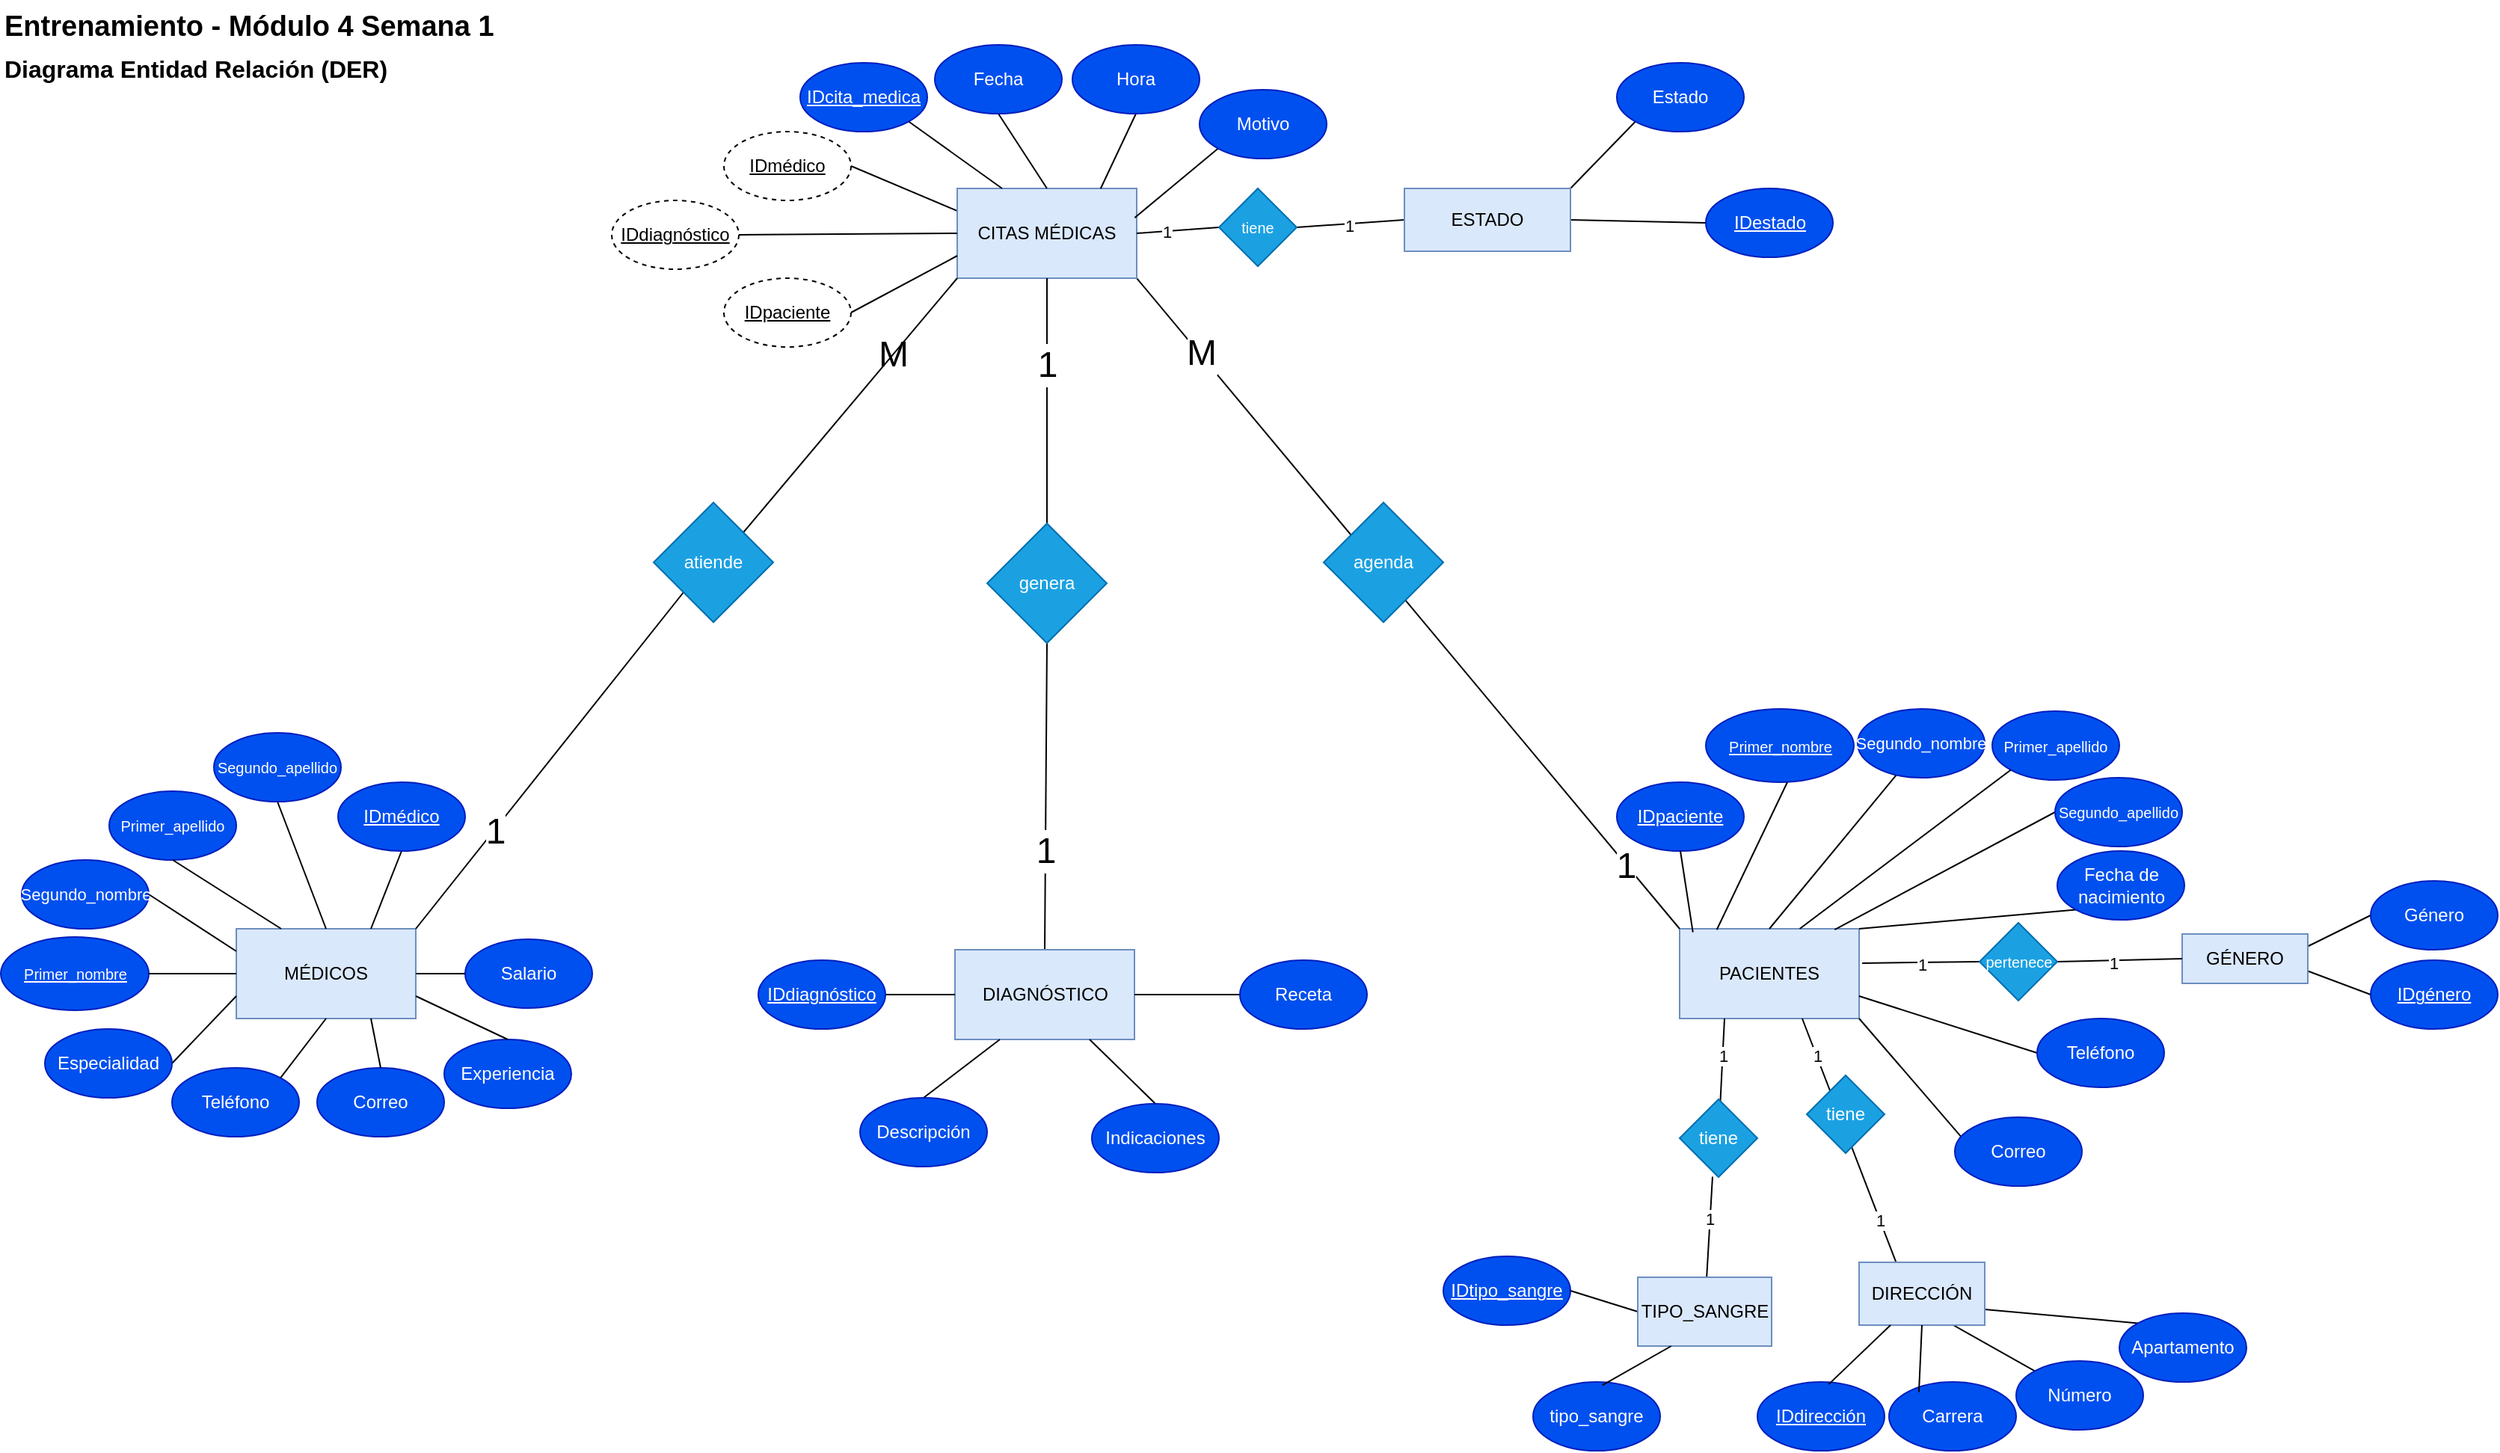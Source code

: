 <mxfile version="28.0.7">
  <diagram name="Página-1" id="kdv3ThLhUvtPIJ7Yj_Aw">
    <mxGraphModel dx="3112" dy="1141" grid="1" gridSize="14" guides="1" tooltips="1" connect="1" arrows="1" fold="1" page="1" pageScale="1" pageWidth="1169" pageHeight="827" math="0" shadow="0">
      <root>
        <mxCell id="0" />
        <mxCell id="1" parent="0" />
        <mxCell id="LOrcXRaO4H3_0K9beiVG-1" value="Entrenamiento - Módulo 4 Semana 1" style="text;whiteSpace=wrap;fontStyle=1;fontSize=19;" parent="1" vertex="1">
          <mxGeometry x="-114.5" y="14" width="340" height="30" as="geometry" />
        </mxCell>
        <mxCell id="LOrcXRaO4H3_0K9beiVG-2" value="Diagrama Entidad Relación (DER)" style="text;whiteSpace=wrap;fontStyle=1;fontSize=16;" parent="1" vertex="1">
          <mxGeometry x="-114.5" y="44" width="340" height="30" as="geometry" />
        </mxCell>
        <mxCell id="w1VBpoPtZzQ10RGeCeUt-44" style="rounded=0;orthogonalLoop=1;jettySize=auto;html=1;exitX=0.423;exitY=0.995;exitDx=0;exitDy=0;endArrow=none;endFill=0;exitPerimeter=0;" edge="1" parent="1" source="w1VBpoPtZzQ10RGeCeUt-48" target="w1VBpoPtZzQ10RGeCeUt-43">
          <mxGeometry relative="1" as="geometry" />
        </mxCell>
        <mxCell id="w1VBpoPtZzQ10RGeCeUt-51" value="1" style="edgeLabel;html=1;align=center;verticalAlign=middle;resizable=0;points=[];" vertex="1" connectable="0" parent="w1VBpoPtZzQ10RGeCeUt-44">
          <mxGeometry x="-0.162" y="-1" relative="1" as="geometry">
            <mxPoint as="offset" />
          </mxGeometry>
        </mxCell>
        <mxCell id="LOrcXRaO4H3_0K9beiVG-3" value="PACIENTES" style="rounded=0;whiteSpace=wrap;html=1;fillColor=#dae8fc;strokeColor=#6c8ebf;" parent="1" vertex="1">
          <mxGeometry x="1008" y="635" width="120" height="60" as="geometry" />
        </mxCell>
        <mxCell id="LOrcXRaO4H3_0K9beiVG-4" value="MÉDICOS" style="rounded=0;whiteSpace=wrap;html=1;fillColor=#dae8fc;strokeColor=#6c8ebf;" parent="1" vertex="1">
          <mxGeometry x="43" y="635" width="120" height="60" as="geometry" />
        </mxCell>
        <mxCell id="w1VBpoPtZzQ10RGeCeUt-15" style="rounded=0;orthogonalLoop=1;jettySize=auto;html=1;exitX=0;exitY=1;exitDx=0;exitDy=0;entryX=1;entryY=0;entryDx=0;entryDy=0;endArrow=none;endFill=0;" edge="1" parent="1" source="w1VBpoPtZzQ10RGeCeUt-13" target="LOrcXRaO4H3_0K9beiVG-4">
          <mxGeometry relative="1" as="geometry" />
        </mxCell>
        <mxCell id="w1VBpoPtZzQ10RGeCeUt-25" value="1" style="edgeLabel;html=1;align=center;verticalAlign=middle;resizable=0;points=[];fontSize=24;" vertex="1" connectable="0" parent="w1VBpoPtZzQ10RGeCeUt-15">
          <mxGeometry x="0.415" relative="1" as="geometry">
            <mxPoint as="offset" />
          </mxGeometry>
        </mxCell>
        <mxCell id="w1VBpoPtZzQ10RGeCeUt-18" style="rounded=0;orthogonalLoop=1;jettySize=auto;html=1;exitX=0.5;exitY=1;exitDx=0;exitDy=0;endArrow=none;endFill=0;entryX=0.5;entryY=0;entryDx=0;entryDy=0;" edge="1" parent="1" source="w1VBpoPtZzQ10RGeCeUt-17" target="LOrcXRaO4H3_0K9beiVG-6">
          <mxGeometry relative="1" as="geometry">
            <mxPoint x="588" y="630" as="targetPoint" />
          </mxGeometry>
        </mxCell>
        <mxCell id="w1VBpoPtZzQ10RGeCeUt-38" value="1" style="edgeLabel;html=1;align=center;verticalAlign=middle;resizable=0;points=[];fontSize=24;" vertex="1" connectable="0" parent="w1VBpoPtZzQ10RGeCeUt-18">
          <mxGeometry x="0.35" y="2" relative="1" as="geometry">
            <mxPoint x="-2" as="offset" />
          </mxGeometry>
        </mxCell>
        <mxCell id="w1VBpoPtZzQ10RGeCeUt-21" style="rounded=0;orthogonalLoop=1;jettySize=auto;html=1;exitX=1;exitY=1;exitDx=0;exitDy=0;entryX=0;entryY=0;entryDx=0;entryDy=0;endArrow=none;endFill=0;" edge="1" parent="1" source="LOrcXRaO4H3_0K9beiVG-5" target="LOrcXRaO4H3_0K9beiVG-3">
          <mxGeometry relative="1" as="geometry" />
        </mxCell>
        <mxCell id="w1VBpoPtZzQ10RGeCeUt-23" value="1" style="edgeLabel;html=1;align=center;verticalAlign=middle;resizable=0;points=[];fontSize=24;" vertex="1" connectable="0" parent="w1VBpoPtZzQ10RGeCeUt-21">
          <mxGeometry x="0.805" y="-1" relative="1" as="geometry">
            <mxPoint y="-1" as="offset" />
          </mxGeometry>
        </mxCell>
        <mxCell id="w1VBpoPtZzQ10RGeCeUt-35" value="M" style="edgeLabel;html=1;align=center;verticalAlign=middle;resizable=0;points=[];fontSize=24;" vertex="1" connectable="0" parent="w1VBpoPtZzQ10RGeCeUt-21">
          <mxGeometry x="-0.77" y="1" relative="1" as="geometry">
            <mxPoint as="offset" />
          </mxGeometry>
        </mxCell>
        <mxCell id="w1VBpoPtZzQ10RGeCeUt-104" style="rounded=0;orthogonalLoop=1;jettySize=auto;html=1;exitX=1;exitY=0.5;exitDx=0;exitDy=0;entryX=0;entryY=0.5;entryDx=0;entryDy=0;endArrow=none;endFill=0;" edge="1" parent="1" source="w1VBpoPtZzQ10RGeCeUt-107" target="w1VBpoPtZzQ10RGeCeUt-101">
          <mxGeometry relative="1" as="geometry" />
        </mxCell>
        <mxCell id="w1VBpoPtZzQ10RGeCeUt-109" value="1" style="edgeLabel;html=1;align=center;verticalAlign=middle;resizable=0;points=[];" vertex="1" connectable="0" parent="w1VBpoPtZzQ10RGeCeUt-104">
          <mxGeometry x="-0.026" y="-1" relative="1" as="geometry">
            <mxPoint as="offset" />
          </mxGeometry>
        </mxCell>
        <mxCell id="w1VBpoPtZzQ10RGeCeUt-129" style="rounded=0;orthogonalLoop=1;jettySize=auto;html=1;exitX=0;exitY=0.25;exitDx=0;exitDy=0;entryX=1;entryY=0.5;entryDx=0;entryDy=0;endArrow=none;endFill=0;" edge="1" parent="1" source="LOrcXRaO4H3_0K9beiVG-5" target="w1VBpoPtZzQ10RGeCeUt-128">
          <mxGeometry relative="1" as="geometry" />
        </mxCell>
        <mxCell id="LOrcXRaO4H3_0K9beiVG-5" value="CITAS MÉDICAS" style="rounded=0;whiteSpace=wrap;html=1;fillColor=#dae8fc;strokeColor=#6c8ebf;" parent="1" vertex="1">
          <mxGeometry x="525" y="140" width="120" height="60" as="geometry" />
        </mxCell>
        <mxCell id="LOrcXRaO4H3_0K9beiVG-6" value="DIAGNÓSTICO" style="rounded=0;whiteSpace=wrap;html=1;fillColor=#dae8fc;strokeColor=#6c8ebf;" parent="1" vertex="1">
          <mxGeometry x="523.5" y="649" width="120" height="60" as="geometry" />
        </mxCell>
        <mxCell id="LOrcXRaO4H3_0K9beiVG-16" style="rounded=0;orthogonalLoop=1;jettySize=auto;html=1;exitX=0.5;exitY=1;exitDx=0;exitDy=0;entryX=0.75;entryY=0;entryDx=0;entryDy=0;endArrow=none;endFill=0;" parent="1" source="LOrcXRaO4H3_0K9beiVG-7" target="LOrcXRaO4H3_0K9beiVG-4" edge="1">
          <mxGeometry relative="1" as="geometry" />
        </mxCell>
        <mxCell id="LOrcXRaO4H3_0K9beiVG-7" value="&lt;u&gt;IDmédico&lt;/u&gt;" style="ellipse;whiteSpace=wrap;html=1;fillColor=#0050ef;fontColor=#ffffff;strokeColor=#001DBC;" parent="1" vertex="1">
          <mxGeometry x="111" y="537" width="85" height="46" as="geometry" />
        </mxCell>
        <mxCell id="LOrcXRaO4H3_0K9beiVG-18" style="rounded=0;orthogonalLoop=1;jettySize=auto;html=1;exitX=1;exitY=0.5;exitDx=0;exitDy=0;endArrow=none;endFill=0;entryX=0;entryY=0.75;entryDx=0;entryDy=0;" parent="1" source="LOrcXRaO4H3_0K9beiVG-9" edge="1" target="LOrcXRaO4H3_0K9beiVG-4">
          <mxGeometry relative="1" as="geometry">
            <mxPoint x="42" y="649" as="targetPoint" />
          </mxGeometry>
        </mxCell>
        <mxCell id="LOrcXRaO4H3_0K9beiVG-9" value="Especialidad" style="ellipse;whiteSpace=wrap;html=1;fillColor=#0050ef;fontColor=#ffffff;strokeColor=#001DBC;" parent="1" vertex="1">
          <mxGeometry x="-85" y="702" width="85" height="46" as="geometry" />
        </mxCell>
        <mxCell id="LOrcXRaO4H3_0K9beiVG-10" value="Teléfono" style="ellipse;whiteSpace=wrap;html=1;fillColor=#0050ef;fontColor=#ffffff;strokeColor=#001DBC;" parent="1" vertex="1">
          <mxGeometry y="728" width="85" height="46" as="geometry" />
        </mxCell>
        <mxCell id="LOrcXRaO4H3_0K9beiVG-11" value="Correo" style="ellipse;whiteSpace=wrap;html=1;fillColor=#0050ef;fontColor=#ffffff;strokeColor=#001DBC;" parent="1" vertex="1">
          <mxGeometry x="97" y="728" width="85" height="46" as="geometry" />
        </mxCell>
        <mxCell id="LOrcXRaO4H3_0K9beiVG-12" value="Experiencia" style="ellipse;whiteSpace=wrap;html=1;fillColor=#0050ef;fontColor=#ffffff;strokeColor=#001DBC;" parent="1" vertex="1">
          <mxGeometry x="182" y="709" width="85" height="46" as="geometry" />
        </mxCell>
        <mxCell id="LOrcXRaO4H3_0K9beiVG-14" value="Salario" style="ellipse;whiteSpace=wrap;html=1;fillColor=#0050ef;fontColor=#ffffff;strokeColor=#001DBC;" parent="1" vertex="1">
          <mxGeometry x="196" y="642" width="85" height="46" as="geometry" />
        </mxCell>
        <mxCell id="LOrcXRaO4H3_0K9beiVG-19" style="rounded=0;orthogonalLoop=1;jettySize=auto;html=1;exitX=1;exitY=0;exitDx=0;exitDy=0;entryX=0.5;entryY=1;entryDx=0;entryDy=0;endArrow=none;endFill=0;" parent="1" source="LOrcXRaO4H3_0K9beiVG-10" target="LOrcXRaO4H3_0K9beiVG-4" edge="1">
          <mxGeometry relative="1" as="geometry" />
        </mxCell>
        <mxCell id="LOrcXRaO4H3_0K9beiVG-20" style="rounded=0;orthogonalLoop=1;jettySize=auto;html=1;exitX=0.5;exitY=0;exitDx=0;exitDy=0;endArrow=none;endFill=0;entryX=0.75;entryY=1;entryDx=0;entryDy=0;" parent="1" source="LOrcXRaO4H3_0K9beiVG-11" target="LOrcXRaO4H3_0K9beiVG-4" edge="1">
          <mxGeometry relative="1" as="geometry">
            <mxPoint x="56" y="695" as="targetPoint" />
          </mxGeometry>
        </mxCell>
        <mxCell id="LOrcXRaO4H3_0K9beiVG-21" style="rounded=0;orthogonalLoop=1;jettySize=auto;html=1;exitX=0.5;exitY=0;exitDx=0;exitDy=0;entryX=1;entryY=0.75;entryDx=0;entryDy=0;endArrow=none;endFill=0;" parent="1" source="LOrcXRaO4H3_0K9beiVG-12" target="LOrcXRaO4H3_0K9beiVG-4" edge="1">
          <mxGeometry relative="1" as="geometry" />
        </mxCell>
        <mxCell id="LOrcXRaO4H3_0K9beiVG-22" style="rounded=0;orthogonalLoop=1;jettySize=auto;html=1;exitX=0;exitY=0.5;exitDx=0;exitDy=0;entryX=1;entryY=0.5;entryDx=0;entryDy=0;endArrow=none;endFill=0;" parent="1" source="LOrcXRaO4H3_0K9beiVG-14" target="LOrcXRaO4H3_0K9beiVG-4" edge="1">
          <mxGeometry relative="1" as="geometry" />
        </mxCell>
        <mxCell id="LOrcXRaO4H3_0K9beiVG-28" style="rounded=0;orthogonalLoop=1;jettySize=auto;html=1;exitX=1;exitY=0.5;exitDx=0;exitDy=0;entryX=0;entryY=0.5;entryDx=0;entryDy=0;endArrow=none;endFill=0;" parent="1" source="LOrcXRaO4H3_0K9beiVG-24" target="LOrcXRaO4H3_0K9beiVG-6" edge="1">
          <mxGeometry relative="1" as="geometry" />
        </mxCell>
        <mxCell id="LOrcXRaO4H3_0K9beiVG-24" value="&lt;u&gt;IDdiagnóstico&lt;/u&gt;" style="ellipse;whiteSpace=wrap;html=1;fillColor=#0050ef;fontColor=#ffffff;strokeColor=#001DBC;" parent="1" vertex="1">
          <mxGeometry x="392" y="656" width="85" height="46" as="geometry" />
        </mxCell>
        <mxCell id="LOrcXRaO4H3_0K9beiVG-29" style="rounded=0;orthogonalLoop=1;jettySize=auto;html=1;exitX=0.5;exitY=0;exitDx=0;exitDy=0;entryX=0.25;entryY=1;entryDx=0;entryDy=0;endArrow=none;endFill=0;" parent="1" source="LOrcXRaO4H3_0K9beiVG-25" target="LOrcXRaO4H3_0K9beiVG-6" edge="1">
          <mxGeometry relative="1" as="geometry" />
        </mxCell>
        <mxCell id="LOrcXRaO4H3_0K9beiVG-25" value="&lt;span&gt;Descripción&lt;/span&gt;" style="ellipse;whiteSpace=wrap;html=1;fontStyle=0;fillColor=#0050ef;fontColor=#ffffff;strokeColor=#001DBC;" parent="1" vertex="1">
          <mxGeometry x="460" y="748" width="85" height="46" as="geometry" />
        </mxCell>
        <mxCell id="LOrcXRaO4H3_0K9beiVG-30" style="rounded=0;orthogonalLoop=1;jettySize=auto;html=1;exitX=0.5;exitY=0;exitDx=0;exitDy=0;entryX=0.75;entryY=1;entryDx=0;entryDy=0;endArrow=none;endFill=0;" parent="1" source="LOrcXRaO4H3_0K9beiVG-26" target="LOrcXRaO4H3_0K9beiVG-6" edge="1">
          <mxGeometry relative="1" as="geometry" />
        </mxCell>
        <mxCell id="LOrcXRaO4H3_0K9beiVG-26" value="&lt;span&gt;Indicaciones&lt;/span&gt;" style="ellipse;whiteSpace=wrap;html=1;fontStyle=0;fillColor=#0050ef;fontColor=#ffffff;strokeColor=#001DBC;" parent="1" vertex="1">
          <mxGeometry x="615" y="752" width="85" height="46" as="geometry" />
        </mxCell>
        <mxCell id="LOrcXRaO4H3_0K9beiVG-31" style="rounded=0;orthogonalLoop=1;jettySize=auto;html=1;exitX=0;exitY=0.5;exitDx=0;exitDy=0;entryX=1;entryY=0.5;entryDx=0;entryDy=0;endArrow=none;endFill=0;" parent="1" source="LOrcXRaO4H3_0K9beiVG-27" target="LOrcXRaO4H3_0K9beiVG-6" edge="1">
          <mxGeometry relative="1" as="geometry" />
        </mxCell>
        <mxCell id="LOrcXRaO4H3_0K9beiVG-27" value="&lt;span&gt;Receta&lt;/span&gt;" style="ellipse;whiteSpace=wrap;html=1;fontStyle=0;fillColor=#0050ef;fontColor=#ffffff;strokeColor=#001DBC;" parent="1" vertex="1">
          <mxGeometry x="714" y="656" width="85" height="46" as="geometry" />
        </mxCell>
        <mxCell id="LOrcXRaO4H3_0K9beiVG-32" value="&lt;u&gt;IDpaciente&lt;/u&gt;" style="ellipse;whiteSpace=wrap;html=1;fillColor=#0050ef;fontColor=#ffffff;strokeColor=#001DBC;" parent="1" vertex="1">
          <mxGeometry x="966" y="537" width="85" height="46" as="geometry" />
        </mxCell>
        <mxCell id="LOrcXRaO4H3_0K9beiVG-42" style="rounded=0;orthogonalLoop=1;jettySize=auto;html=1;exitX=0;exitY=1;exitDx=0;exitDy=0;entryX=1;entryY=0;entryDx=0;entryDy=0;endArrow=none;endFill=0;" parent="1" source="LOrcXRaO4H3_0K9beiVG-34" target="LOrcXRaO4H3_0K9beiVG-3" edge="1">
          <mxGeometry relative="1" as="geometry" />
        </mxCell>
        <mxCell id="LOrcXRaO4H3_0K9beiVG-34" value="&lt;span&gt;Fecha de nacimiento&lt;/span&gt;" style="ellipse;whiteSpace=wrap;html=1;fontStyle=0;fillColor=#0050ef;fontColor=#ffffff;strokeColor=#001DBC;" parent="1" vertex="1">
          <mxGeometry x="1260.5" y="583" width="85" height="46" as="geometry" />
        </mxCell>
        <mxCell id="LOrcXRaO4H3_0K9beiVG-44" style="rounded=0;orthogonalLoop=1;jettySize=auto;html=1;exitX=0;exitY=0.5;exitDx=0;exitDy=0;entryX=1;entryY=0.75;entryDx=0;entryDy=0;endArrow=none;endFill=0;" parent="1" source="LOrcXRaO4H3_0K9beiVG-36" target="LOrcXRaO4H3_0K9beiVG-3" edge="1">
          <mxGeometry relative="1" as="geometry" />
        </mxCell>
        <mxCell id="LOrcXRaO4H3_0K9beiVG-36" value="&lt;span&gt;Teléfono&lt;/span&gt;" style="ellipse;whiteSpace=wrap;html=1;fontStyle=0;fillColor=#0050ef;fontColor=#ffffff;strokeColor=#001DBC;" parent="1" vertex="1">
          <mxGeometry x="1247" y="695" width="85" height="46" as="geometry" />
        </mxCell>
        <mxCell id="LOrcXRaO4H3_0K9beiVG-45" style="rounded=0;orthogonalLoop=1;jettySize=auto;html=1;exitX=0.052;exitY=0.289;exitDx=0;exitDy=0;entryX=1;entryY=1;entryDx=0;entryDy=0;endArrow=none;endFill=0;exitPerimeter=0;" parent="1" source="LOrcXRaO4H3_0K9beiVG-37" target="LOrcXRaO4H3_0K9beiVG-3" edge="1">
          <mxGeometry relative="1" as="geometry" />
        </mxCell>
        <mxCell id="LOrcXRaO4H3_0K9beiVG-37" value="&lt;span&gt;Correo&lt;/span&gt;" style="ellipse;whiteSpace=wrap;html=1;fontStyle=0;fillColor=#0050ef;fontColor=#ffffff;strokeColor=#001DBC;" parent="1" vertex="1">
          <mxGeometry x="1192" y="761" width="85" height="46" as="geometry" />
        </mxCell>
        <mxCell id="LOrcXRaO4H3_0K9beiVG-39" value="&lt;span&gt;&lt;u&gt;IDtipo_sangre&lt;/u&gt;&lt;/span&gt;" style="ellipse;whiteSpace=wrap;html=1;fontStyle=0;fillColor=#0050ef;fontColor=#ffffff;strokeColor=#001DBC;" parent="1" vertex="1">
          <mxGeometry x="850" y="854" width="85" height="46" as="geometry" />
        </mxCell>
        <mxCell id="LOrcXRaO4H3_0K9beiVG-40" style="rounded=0;orthogonalLoop=1;jettySize=auto;html=1;exitX=0.5;exitY=1;exitDx=0;exitDy=0;entryX=0.074;entryY=0.038;entryDx=0;entryDy=0;entryPerimeter=0;endArrow=none;endFill=0;" parent="1" source="LOrcXRaO4H3_0K9beiVG-32" target="LOrcXRaO4H3_0K9beiVG-3" edge="1">
          <mxGeometry relative="1" as="geometry" />
        </mxCell>
        <mxCell id="LOrcXRaO4H3_0K9beiVG-43" style="rounded=0;orthogonalLoop=1;jettySize=auto;html=1;exitX=0;exitY=0.5;exitDx=0;exitDy=0;entryX=1.017;entryY=0.383;entryDx=0;entryDy=0;entryPerimeter=0;endArrow=none;endFill=0;" parent="1" source="w1VBpoPtZzQ10RGeCeUt-65" target="LOrcXRaO4H3_0K9beiVG-3" edge="1">
          <mxGeometry relative="1" as="geometry">
            <mxPoint x="1247.0" y="644" as="sourcePoint" />
          </mxGeometry>
        </mxCell>
        <mxCell id="w1VBpoPtZzQ10RGeCeUt-73" value="1" style="edgeLabel;html=1;align=center;verticalAlign=middle;resizable=0;points=[];" vertex="1" connectable="0" parent="LOrcXRaO4H3_0K9beiVG-43">
          <mxGeometry x="-0.004" y="1" relative="1" as="geometry">
            <mxPoint as="offset" />
          </mxGeometry>
        </mxCell>
        <mxCell id="LOrcXRaO4H3_0K9beiVG-46" style="rounded=0;orthogonalLoop=1;jettySize=auto;html=1;exitX=0.298;exitY=0.02;exitDx=0;exitDy=0;entryX=0.683;entryY=1;entryDx=0;entryDy=0;entryPerimeter=0;endArrow=none;endFill=0;exitPerimeter=0;" parent="1" source="w1VBpoPtZzQ10RGeCeUt-52" target="LOrcXRaO4H3_0K9beiVG-3" edge="1">
          <mxGeometry relative="1" as="geometry">
            <mxPoint x="1119.43" y="767.746" as="sourcePoint" />
          </mxGeometry>
        </mxCell>
        <mxCell id="w1VBpoPtZzQ10RGeCeUt-54" value="1" style="edgeLabel;html=1;align=center;verticalAlign=middle;resizable=0;points=[];" vertex="1" connectable="0" parent="LOrcXRaO4H3_0K9beiVG-46">
          <mxGeometry x="0.697" relative="1" as="geometry">
            <mxPoint as="offset" />
          </mxGeometry>
        </mxCell>
        <mxCell id="w1VBpoPtZzQ10RGeCeUt-55" value="1" style="edgeLabel;html=1;align=center;verticalAlign=middle;resizable=0;points=[];" vertex="1" connectable="0" parent="LOrcXRaO4H3_0K9beiVG-46">
          <mxGeometry x="-0.64" relative="1" as="geometry">
            <mxPoint as="offset" />
          </mxGeometry>
        </mxCell>
        <mxCell id="w1VBpoPtZzQ10RGeCeUt-6" style="rounded=0;orthogonalLoop=1;jettySize=auto;html=1;exitX=1;exitY=1;exitDx=0;exitDy=0;entryX=0.25;entryY=0;entryDx=0;entryDy=0;endArrow=none;endFill=0;" edge="1" parent="1" source="w1VBpoPtZzQ10RGeCeUt-1" target="LOrcXRaO4H3_0K9beiVG-5">
          <mxGeometry relative="1" as="geometry" />
        </mxCell>
        <mxCell id="w1VBpoPtZzQ10RGeCeUt-1" value="&lt;u&gt;IDcita_medica&lt;/u&gt;" style="ellipse;whiteSpace=wrap;html=1;fillColor=#0050ef;fontColor=#ffffff;strokeColor=#001DBC;" vertex="1" parent="1">
          <mxGeometry x="420" y="56" width="85" height="46" as="geometry" />
        </mxCell>
        <mxCell id="w1VBpoPtZzQ10RGeCeUt-7" style="rounded=0;orthogonalLoop=1;jettySize=auto;html=1;exitX=0.5;exitY=1;exitDx=0;exitDy=0;entryX=0.5;entryY=0;entryDx=0;entryDy=0;endArrow=none;endFill=0;" edge="1" parent="1" source="w1VBpoPtZzQ10RGeCeUt-2" target="LOrcXRaO4H3_0K9beiVG-5">
          <mxGeometry relative="1" as="geometry" />
        </mxCell>
        <mxCell id="w1VBpoPtZzQ10RGeCeUt-2" value="Fecha" style="ellipse;whiteSpace=wrap;html=1;fillColor=#0050ef;fontColor=#ffffff;strokeColor=#001DBC;" vertex="1" parent="1">
          <mxGeometry x="510" y="44" width="85" height="46" as="geometry" />
        </mxCell>
        <mxCell id="w1VBpoPtZzQ10RGeCeUt-8" style="rounded=0;orthogonalLoop=1;jettySize=auto;html=1;exitX=0.5;exitY=1;exitDx=0;exitDy=0;entryX=0.799;entryY=0.002;entryDx=0;entryDy=0;endArrow=none;endFill=0;entryPerimeter=0;" edge="1" parent="1" source="w1VBpoPtZzQ10RGeCeUt-3" target="LOrcXRaO4H3_0K9beiVG-5">
          <mxGeometry relative="1" as="geometry" />
        </mxCell>
        <mxCell id="w1VBpoPtZzQ10RGeCeUt-3" value="Hora&lt;span style=&quot;color: rgba(0, 0, 0, 0); font-family: monospace; font-size: 0px; text-align: start; text-wrap-mode: nowrap;&quot;&gt;%3CmxGraphModel%3E%3Croot%3E%3CmxCell%20id%3D%220%22%2F%3E%3CmxCell%20id%3D%221%22%20parent%3D%220%22%2F%3E%3CmxCell%20id%3D%222%22%20value%3D%22Fecha%22%20style%3D%22ellipse%3BwhiteSpace%3Dwrap%3Bhtml%3D1%3BfillColor%3D%230050ef%3BfontColor%3D%23ffffff%3BstrokeColor%3D%23001DBC%3B%22%20vertex%3D%221%22%20parent%3D%221%22%3E%3CmxGeometry%20x%3D%22420%22%20y%3D%2244%22%20width%3D%2285%22%20height%3D%2246%22%20as%3D%22geometry%22%2F%3E%3C%2FmxCell%3E%3C%2Froot%3E%3C%2FmxGraphModel%3E&lt;/span&gt;" style="ellipse;whiteSpace=wrap;html=1;fillColor=#0050ef;fontColor=#ffffff;strokeColor=#001DBC;" vertex="1" parent="1">
          <mxGeometry x="602" y="44" width="85" height="46" as="geometry" />
        </mxCell>
        <mxCell id="w1VBpoPtZzQ10RGeCeUt-9" style="rounded=0;orthogonalLoop=1;jettySize=auto;html=1;exitX=0;exitY=1;exitDx=0;exitDy=0;entryX=0.989;entryY=0.326;entryDx=0;entryDy=0;endArrow=none;endFill=0;entryPerimeter=0;" edge="1" parent="1" source="w1VBpoPtZzQ10RGeCeUt-4" target="LOrcXRaO4H3_0K9beiVG-5">
          <mxGeometry relative="1" as="geometry" />
        </mxCell>
        <mxCell id="w1VBpoPtZzQ10RGeCeUt-4" value="Motivo" style="ellipse;whiteSpace=wrap;html=1;fillColor=#0050ef;fontColor=#ffffff;strokeColor=#001DBC;" vertex="1" parent="1">
          <mxGeometry x="687" y="74" width="85" height="46" as="geometry" />
        </mxCell>
        <mxCell id="w1VBpoPtZzQ10RGeCeUt-16" value="" style="rounded=0;orthogonalLoop=1;jettySize=auto;html=1;exitX=0;exitY=1;exitDx=0;exitDy=0;entryX=1;entryY=0;entryDx=0;entryDy=0;endArrow=none;endFill=0;" edge="1" parent="1" source="LOrcXRaO4H3_0K9beiVG-5" target="w1VBpoPtZzQ10RGeCeUt-13">
          <mxGeometry relative="1" as="geometry">
            <mxPoint x="525" y="200" as="sourcePoint" />
            <mxPoint x="163" y="635" as="targetPoint" />
          </mxGeometry>
        </mxCell>
        <mxCell id="w1VBpoPtZzQ10RGeCeUt-13" value="atiende" style="rhombus;whiteSpace=wrap;html=1;fillColor=#1ba1e2;fontColor=#ffffff;strokeColor=#006EAF;" vertex="1" parent="1">
          <mxGeometry x="322" y="350" width="80" height="80" as="geometry" />
        </mxCell>
        <mxCell id="w1VBpoPtZzQ10RGeCeUt-19" value="agenda" style="rhombus;whiteSpace=wrap;html=1;fillColor=#1ba1e2;fontColor=#ffffff;strokeColor=#006EAF;" vertex="1" parent="1">
          <mxGeometry x="770" y="350" width="80" height="80" as="geometry" />
        </mxCell>
        <mxCell id="w1VBpoPtZzQ10RGeCeUt-22" value="" style="edgeStyle=orthogonalEdgeStyle;rounded=0;orthogonalLoop=1;jettySize=auto;html=1;exitX=0.5;exitY=1;exitDx=0;exitDy=0;endArrow=none;endFill=0;entryX=0.5;entryY=0;entryDx=0;entryDy=0;fontSize=24;" edge="1" parent="1" source="LOrcXRaO4H3_0K9beiVG-5" target="w1VBpoPtZzQ10RGeCeUt-17">
          <mxGeometry relative="1" as="geometry">
            <mxPoint x="584" y="649" as="targetPoint" />
            <mxPoint x="585" y="200" as="sourcePoint" />
          </mxGeometry>
        </mxCell>
        <mxCell id="w1VBpoPtZzQ10RGeCeUt-36" value="1" style="edgeLabel;html=1;align=center;verticalAlign=middle;resizable=0;points=[];fontSize=24;" vertex="1" connectable="0" parent="w1VBpoPtZzQ10RGeCeUt-22">
          <mxGeometry x="-0.297" y="2" relative="1" as="geometry">
            <mxPoint x="-2" as="offset" />
          </mxGeometry>
        </mxCell>
        <mxCell id="w1VBpoPtZzQ10RGeCeUt-17" value="genera" style="rhombus;whiteSpace=wrap;html=1;fillColor=#1ba1e2;fontColor=#ffffff;strokeColor=#006EAF;" vertex="1" parent="1">
          <mxGeometry x="545" y="364" width="80" height="80" as="geometry" />
        </mxCell>
        <mxCell id="w1VBpoPtZzQ10RGeCeUt-27" value="M" style="text;html=1;align=center;verticalAlign=middle;resizable=0;points=[];autosize=1;strokeColor=none;fillColor=none;fontSize=24;" vertex="1" parent="1">
          <mxGeometry x="454" y="230" width="56" height="42" as="geometry" />
        </mxCell>
        <mxCell id="w1VBpoPtZzQ10RGeCeUt-45" style="rounded=0;orthogonalLoop=1;jettySize=auto;html=1;exitX=0;exitY=0.5;exitDx=0;exitDy=0;entryX=1;entryY=0.5;entryDx=0;entryDy=0;endArrow=none;endFill=0;" edge="1" parent="1" source="w1VBpoPtZzQ10RGeCeUt-43" target="LOrcXRaO4H3_0K9beiVG-39">
          <mxGeometry relative="1" as="geometry" />
        </mxCell>
        <mxCell id="w1VBpoPtZzQ10RGeCeUt-43" value="TIPO_SANGRE" style="rounded=0;whiteSpace=wrap;html=1;fillColor=#dae8fc;strokeColor=#6c8ebf;" vertex="1" parent="1">
          <mxGeometry x="980" y="868" width="89.5" height="46" as="geometry" />
        </mxCell>
        <mxCell id="w1VBpoPtZzQ10RGeCeUt-46" value="&lt;span&gt;tipo_sangre&lt;/span&gt;" style="ellipse;whiteSpace=wrap;html=1;fontStyle=0;fillColor=#0050ef;fontColor=#ffffff;strokeColor=#001DBC;" vertex="1" parent="1">
          <mxGeometry x="910" y="938" width="85" height="46" as="geometry" />
        </mxCell>
        <mxCell id="w1VBpoPtZzQ10RGeCeUt-47" style="rounded=0;orthogonalLoop=1;jettySize=auto;html=1;exitX=0.25;exitY=1;exitDx=0;exitDy=0;entryX=0.545;entryY=0.047;entryDx=0;entryDy=0;entryPerimeter=0;endArrow=none;endFill=0;" edge="1" parent="1" source="w1VBpoPtZzQ10RGeCeUt-43" target="w1VBpoPtZzQ10RGeCeUt-46">
          <mxGeometry relative="1" as="geometry" />
        </mxCell>
        <mxCell id="w1VBpoPtZzQ10RGeCeUt-49" value="" style="rounded=0;orthogonalLoop=1;jettySize=auto;html=1;exitX=0.25;exitY=1;exitDx=0;exitDy=0;endArrow=none;endFill=0;" edge="1" parent="1" source="LOrcXRaO4H3_0K9beiVG-3" target="w1VBpoPtZzQ10RGeCeUt-48">
          <mxGeometry relative="1" as="geometry">
            <mxPoint x="1038" y="695" as="sourcePoint" />
            <mxPoint x="1026" y="854" as="targetPoint" />
          </mxGeometry>
        </mxCell>
        <mxCell id="w1VBpoPtZzQ10RGeCeUt-50" value="1" style="edgeLabel;html=1;align=center;verticalAlign=middle;resizable=0;points=[];" vertex="1" connectable="0" parent="w1VBpoPtZzQ10RGeCeUt-49">
          <mxGeometry x="-0.111" relative="1" as="geometry">
            <mxPoint as="offset" />
          </mxGeometry>
        </mxCell>
        <mxCell id="w1VBpoPtZzQ10RGeCeUt-48" value="tiene" style="rhombus;whiteSpace=wrap;html=1;fillColor=#1ba1e2;fontColor=#ffffff;strokeColor=#006EAF;" vertex="1" parent="1">
          <mxGeometry x="1008" y="749" width="52" height="52" as="geometry" />
        </mxCell>
        <mxCell id="w1VBpoPtZzQ10RGeCeUt-61" style="rounded=0;orthogonalLoop=1;jettySize=auto;html=1;exitX=0.75;exitY=1;exitDx=0;exitDy=0;entryX=0;entryY=0;entryDx=0;entryDy=0;endArrow=none;endFill=0;" edge="1" parent="1" source="w1VBpoPtZzQ10RGeCeUt-52" target="w1VBpoPtZzQ10RGeCeUt-59">
          <mxGeometry relative="1" as="geometry" />
        </mxCell>
        <mxCell id="w1VBpoPtZzQ10RGeCeUt-63" style="rounded=0;orthogonalLoop=1;jettySize=auto;html=1;exitX=1;exitY=0.75;exitDx=0;exitDy=0;entryX=0;entryY=0;entryDx=0;entryDy=0;endArrow=none;endFill=0;" edge="1" parent="1" source="w1VBpoPtZzQ10RGeCeUt-52" target="w1VBpoPtZzQ10RGeCeUt-62">
          <mxGeometry relative="1" as="geometry" />
        </mxCell>
        <mxCell id="w1VBpoPtZzQ10RGeCeUt-52" value="DIRECCIÓN" style="rounded=0;whiteSpace=wrap;html=1;fillColor=#dae8fc;strokeColor=#6c8ebf;" vertex="1" parent="1">
          <mxGeometry x="1128" y="858" width="84" height="42" as="geometry" />
        </mxCell>
        <mxCell id="w1VBpoPtZzQ10RGeCeUt-53" value="tiene" style="rhombus;whiteSpace=wrap;html=1;fillColor=#1ba1e2;fontColor=#ffffff;strokeColor=#006EAF;" vertex="1" parent="1">
          <mxGeometry x="1093" y="733" width="52" height="52" as="geometry" />
        </mxCell>
        <mxCell id="w1VBpoPtZzQ10RGeCeUt-56" value="&lt;span&gt;&lt;u&gt;IDdirección&lt;/u&gt;&lt;/span&gt;" style="ellipse;whiteSpace=wrap;html=1;fontStyle=0;fillColor=#0050ef;fontColor=#ffffff;strokeColor=#001DBC;" vertex="1" parent="1">
          <mxGeometry x="1060" y="938" width="85" height="46" as="geometry" />
        </mxCell>
        <mxCell id="w1VBpoPtZzQ10RGeCeUt-57" style="rounded=0;orthogonalLoop=1;jettySize=auto;html=1;exitX=0.25;exitY=1;exitDx=0;exitDy=0;entryX=0.561;entryY=0.034;entryDx=0;entryDy=0;entryPerimeter=0;endArrow=none;endFill=0;" edge="1" parent="1" source="w1VBpoPtZzQ10RGeCeUt-52" target="w1VBpoPtZzQ10RGeCeUt-56">
          <mxGeometry relative="1" as="geometry" />
        </mxCell>
        <mxCell id="w1VBpoPtZzQ10RGeCeUt-58" value="&lt;span&gt;Carrera&lt;/span&gt;" style="ellipse;whiteSpace=wrap;html=1;fontStyle=0;fillColor=#0050ef;fontColor=#ffffff;strokeColor=#001DBC;" vertex="1" parent="1">
          <mxGeometry x="1148" y="938" width="85" height="46" as="geometry" />
        </mxCell>
        <mxCell id="w1VBpoPtZzQ10RGeCeUt-59" value="&lt;span&gt;Número&lt;/span&gt;" style="ellipse;whiteSpace=wrap;html=1;fontStyle=0;fillColor=#0050ef;fontColor=#ffffff;strokeColor=#001DBC;" vertex="1" parent="1">
          <mxGeometry x="1233" y="924" width="85" height="46" as="geometry" />
        </mxCell>
        <mxCell id="w1VBpoPtZzQ10RGeCeUt-60" style="rounded=0;orthogonalLoop=1;jettySize=auto;html=1;exitX=0.5;exitY=1;exitDx=0;exitDy=0;entryX=0.235;entryY=0.146;entryDx=0;entryDy=0;entryPerimeter=0;endArrow=none;endFill=0;" edge="1" parent="1" source="w1VBpoPtZzQ10RGeCeUt-52" target="w1VBpoPtZzQ10RGeCeUt-58">
          <mxGeometry relative="1" as="geometry" />
        </mxCell>
        <mxCell id="w1VBpoPtZzQ10RGeCeUt-62" value="&lt;span&gt;Apartamento&lt;/span&gt;" style="ellipse;whiteSpace=wrap;html=1;fontStyle=0;fillColor=#0050ef;fontColor=#ffffff;strokeColor=#001DBC;" vertex="1" parent="1">
          <mxGeometry x="1302" y="892" width="85" height="46" as="geometry" />
        </mxCell>
        <mxCell id="w1VBpoPtZzQ10RGeCeUt-68" style="rounded=0;orthogonalLoop=1;jettySize=auto;html=1;exitX=1;exitY=0.75;exitDx=0;exitDy=0;entryX=0;entryY=0.5;entryDx=0;entryDy=0;endArrow=none;endFill=0;" edge="1" parent="1" source="w1VBpoPtZzQ10RGeCeUt-64" target="w1VBpoPtZzQ10RGeCeUt-67">
          <mxGeometry relative="1" as="geometry" />
        </mxCell>
        <mxCell id="w1VBpoPtZzQ10RGeCeUt-70" style="rounded=0;orthogonalLoop=1;jettySize=auto;html=1;exitX=1;exitY=0.25;exitDx=0;exitDy=0;entryX=0;entryY=0.5;entryDx=0;entryDy=0;endArrow=none;endFill=0;" edge="1" parent="1" source="w1VBpoPtZzQ10RGeCeUt-64" target="w1VBpoPtZzQ10RGeCeUt-69">
          <mxGeometry relative="1" as="geometry" />
        </mxCell>
        <mxCell id="w1VBpoPtZzQ10RGeCeUt-64" value="GÉNERO" style="rounded=0;whiteSpace=wrap;html=1;fillColor=#dae8fc;strokeColor=#6c8ebf;" vertex="1" parent="1">
          <mxGeometry x="1344" y="638.5" width="84" height="33" as="geometry" />
        </mxCell>
        <mxCell id="w1VBpoPtZzQ10RGeCeUt-67" value="&lt;u&gt;IDgénero&lt;/u&gt;" style="ellipse;whiteSpace=wrap;html=1;fillColor=#0050ef;fontColor=#ffffff;strokeColor=#001DBC;" vertex="1" parent="1">
          <mxGeometry x="1470" y="656" width="85" height="46" as="geometry" />
        </mxCell>
        <mxCell id="w1VBpoPtZzQ10RGeCeUt-69" value="Género" style="ellipse;whiteSpace=wrap;html=1;fillColor=#0050ef;fontColor=#ffffff;strokeColor=#001DBC;" vertex="1" parent="1">
          <mxGeometry x="1470" y="603" width="85" height="46" as="geometry" />
        </mxCell>
        <mxCell id="w1VBpoPtZzQ10RGeCeUt-71" value="" style="rounded=0;orthogonalLoop=1;jettySize=auto;html=1;exitX=0;exitY=0.5;exitDx=0;exitDy=0;entryX=1;entryY=0.5;entryDx=0;entryDy=0;endArrow=none;endFill=0;" edge="1" parent="1" source="w1VBpoPtZzQ10RGeCeUt-64" target="w1VBpoPtZzQ10RGeCeUt-65">
          <mxGeometry relative="1" as="geometry">
            <mxPoint x="1344" y="655" as="sourcePoint" />
            <mxPoint x="1130" y="658" as="targetPoint" />
          </mxGeometry>
        </mxCell>
        <mxCell id="w1VBpoPtZzQ10RGeCeUt-72" value="1" style="edgeLabel;html=1;align=center;verticalAlign=middle;resizable=0;points=[];" vertex="1" connectable="0" parent="w1VBpoPtZzQ10RGeCeUt-71">
          <mxGeometry x="0.103" y="2" relative="1" as="geometry">
            <mxPoint as="offset" />
          </mxGeometry>
        </mxCell>
        <mxCell id="w1VBpoPtZzQ10RGeCeUt-65" value="&lt;font style=&quot;font-size: 10px;&quot;&gt;pertenece&lt;/font&gt;" style="rhombus;whiteSpace=wrap;html=1;fillColor=#1ba1e2;fontColor=#ffffff;strokeColor=#006EAF;" vertex="1" parent="1">
          <mxGeometry x="1208.5" y="631" width="52" height="52" as="geometry" />
        </mxCell>
        <mxCell id="w1VBpoPtZzQ10RGeCeUt-83" style="rounded=0;orthogonalLoop=1;jettySize=auto;html=1;exitX=0.864;exitY=0.01;exitDx=0;exitDy=0;entryX=0;entryY=0.5;entryDx=0;entryDy=0;endArrow=none;endFill=0;exitPerimeter=0;" edge="1" parent="1" source="LOrcXRaO4H3_0K9beiVG-3" target="w1VBpoPtZzQ10RGeCeUt-81">
          <mxGeometry relative="1" as="geometry">
            <mxPoint x="1288" y="504" as="sourcePoint" />
          </mxGeometry>
        </mxCell>
        <mxCell id="w1VBpoPtZzQ10RGeCeUt-75" value="&lt;u&gt;Primer_nombre&lt;/u&gt;" style="ellipse;whiteSpace=wrap;html=1;fillColor=#0050ef;fontColor=#ffffff;strokeColor=#001DBC;fontSize=10;" vertex="1" parent="1">
          <mxGeometry x="1025.5" y="488" width="99" height="49" as="geometry" />
        </mxCell>
        <mxCell id="w1VBpoPtZzQ10RGeCeUt-76" style="rounded=0;orthogonalLoop=1;jettySize=auto;html=1;exitX=0.207;exitY=0.01;exitDx=0;exitDy=0;entryX=0.55;entryY=1.003;entryDx=0;entryDy=0;entryPerimeter=0;endArrow=none;endFill=0;exitPerimeter=0;" edge="1" parent="1" source="LOrcXRaO4H3_0K9beiVG-3" target="w1VBpoPtZzQ10RGeCeUt-75">
          <mxGeometry relative="1" as="geometry">
            <mxPoint x="1200.25" y="466" as="sourcePoint" />
          </mxGeometry>
        </mxCell>
        <mxCell id="w1VBpoPtZzQ10RGeCeUt-77" value="&lt;span&gt;Segundo_nombre&lt;/span&gt;" style="ellipse;whiteSpace=wrap;html=1;fillColor=#0050ef;fontColor=#ffffff;strokeColor=#001DBC;fontStyle=0;fontSize=11;" vertex="1" parent="1">
          <mxGeometry x="1127" y="488" width="85" height="46" as="geometry" />
        </mxCell>
        <mxCell id="w1VBpoPtZzQ10RGeCeUt-78" style="rounded=0;orthogonalLoop=1;jettySize=auto;html=1;entryX=0.302;entryY=0.966;entryDx=0;entryDy=0;entryPerimeter=0;endArrow=none;endFill=0;exitX=0.5;exitY=0;exitDx=0;exitDy=0;" edge="1" parent="1" source="LOrcXRaO4H3_0K9beiVG-3" target="w1VBpoPtZzQ10RGeCeUt-77">
          <mxGeometry relative="1" as="geometry">
            <mxPoint x="1260" y="462" as="sourcePoint" />
          </mxGeometry>
        </mxCell>
        <mxCell id="w1VBpoPtZzQ10RGeCeUt-79" value="Primer_apellido" style="ellipse;whiteSpace=wrap;html=1;fillColor=#0050ef;fontColor=#ffffff;strokeColor=#001DBC;fontStyle=0;fontSize=10;" vertex="1" parent="1">
          <mxGeometry x="1217" y="489.5" width="85" height="46" as="geometry" />
        </mxCell>
        <mxCell id="w1VBpoPtZzQ10RGeCeUt-80" style="rounded=0;orthogonalLoop=1;jettySize=auto;html=1;exitX=0.669;exitY=0;exitDx=0;exitDy=0;entryX=0;entryY=1;entryDx=0;entryDy=0;endArrow=none;endFill=0;exitPerimeter=0;" edge="1" parent="1" source="LOrcXRaO4H3_0K9beiVG-3" target="w1VBpoPtZzQ10RGeCeUt-79">
          <mxGeometry relative="1" as="geometry">
            <mxPoint x="1288" y="485" as="sourcePoint" />
          </mxGeometry>
        </mxCell>
        <mxCell id="w1VBpoPtZzQ10RGeCeUt-81" value="Segundo_apellido" style="ellipse;whiteSpace=wrap;html=1;fillColor=#0050ef;fontColor=#ffffff;strokeColor=#001DBC;fontStyle=0;fontSize=10;" vertex="1" parent="1">
          <mxGeometry x="1259" y="534" width="85" height="46" as="geometry" />
        </mxCell>
        <mxCell id="w1VBpoPtZzQ10RGeCeUt-103" style="rounded=0;orthogonalLoop=1;jettySize=auto;html=1;exitX=1;exitY=0.5;exitDx=0;exitDy=0;entryX=0;entryY=0.5;entryDx=0;entryDy=0;endArrow=none;endFill=0;" edge="1" parent="1" source="w1VBpoPtZzQ10RGeCeUt-101" target="w1VBpoPtZzQ10RGeCeUt-102">
          <mxGeometry relative="1" as="geometry" />
        </mxCell>
        <mxCell id="w1VBpoPtZzQ10RGeCeUt-106" style="rounded=0;orthogonalLoop=1;jettySize=auto;html=1;exitX=1;exitY=0;exitDx=0;exitDy=0;entryX=0;entryY=1;entryDx=0;entryDy=0;endArrow=none;endFill=0;" edge="1" parent="1" source="w1VBpoPtZzQ10RGeCeUt-101" target="w1VBpoPtZzQ10RGeCeUt-105">
          <mxGeometry relative="1" as="geometry" />
        </mxCell>
        <mxCell id="w1VBpoPtZzQ10RGeCeUt-101" value="ESTADO" style="rounded=0;whiteSpace=wrap;html=1;fillColor=#dae8fc;strokeColor=#6c8ebf;" vertex="1" parent="1">
          <mxGeometry x="824" y="140" width="111" height="42" as="geometry" />
        </mxCell>
        <mxCell id="w1VBpoPtZzQ10RGeCeUt-102" value="&lt;u&gt;IDestado&lt;/u&gt;" style="ellipse;whiteSpace=wrap;html=1;fillColor=#0050ef;fontColor=#ffffff;strokeColor=#001DBC;" vertex="1" parent="1">
          <mxGeometry x="1025.5" y="140" width="85" height="46" as="geometry" />
        </mxCell>
        <mxCell id="w1VBpoPtZzQ10RGeCeUt-105" value="&lt;span&gt;Estado&lt;/span&gt;" style="ellipse;whiteSpace=wrap;html=1;fillColor=#0050ef;fontColor=#ffffff;strokeColor=#001DBC;fontStyle=0" vertex="1" parent="1">
          <mxGeometry x="966" y="56" width="85" height="46" as="geometry" />
        </mxCell>
        <mxCell id="w1VBpoPtZzQ10RGeCeUt-108" value="" style="rounded=0;orthogonalLoop=1;jettySize=auto;html=1;exitX=1;exitY=0.5;exitDx=0;exitDy=0;entryX=0;entryY=0.5;entryDx=0;entryDy=0;endArrow=none;endFill=0;" edge="1" parent="1" source="LOrcXRaO4H3_0K9beiVG-5" target="w1VBpoPtZzQ10RGeCeUt-107">
          <mxGeometry relative="1" as="geometry">
            <mxPoint x="645" y="170" as="sourcePoint" />
            <mxPoint x="824" y="161" as="targetPoint" />
          </mxGeometry>
        </mxCell>
        <mxCell id="w1VBpoPtZzQ10RGeCeUt-110" value="1" style="edgeLabel;html=1;align=center;verticalAlign=middle;resizable=0;points=[];" vertex="1" connectable="0" parent="w1VBpoPtZzQ10RGeCeUt-108">
          <mxGeometry x="-0.286" relative="1" as="geometry">
            <mxPoint as="offset" />
          </mxGeometry>
        </mxCell>
        <mxCell id="w1VBpoPtZzQ10RGeCeUt-107" value="&lt;font style=&quot;font-size: 10px;&quot;&gt;tiene&lt;/font&gt;" style="rhombus;whiteSpace=wrap;html=1;fillColor=#1ba1e2;fontColor=#ffffff;strokeColor=#006EAF;" vertex="1" parent="1">
          <mxGeometry x="700" y="140" width="52" height="52" as="geometry" />
        </mxCell>
        <mxCell id="w1VBpoPtZzQ10RGeCeUt-112" style="rounded=0;orthogonalLoop=1;jettySize=auto;html=1;exitX=0.5;exitY=0;exitDx=0;exitDy=0;entryX=0.5;entryY=1;entryDx=0;entryDy=0;endArrow=none;endFill=0;" edge="1" parent="1" source="LOrcXRaO4H3_0K9beiVG-4" target="w1VBpoPtZzQ10RGeCeUt-120">
          <mxGeometry relative="1" as="geometry">
            <mxPoint x="33" y="453.5" as="sourcePoint" />
          </mxGeometry>
        </mxCell>
        <mxCell id="w1VBpoPtZzQ10RGeCeUt-114" value="&lt;u&gt;Primer_nombre&lt;/u&gt;" style="ellipse;whiteSpace=wrap;html=1;fillColor=#0050ef;fontColor=#ffffff;strokeColor=#001DBC;fontSize=10;" vertex="1" parent="1">
          <mxGeometry x="-114.5" y="640.5" width="99" height="49" as="geometry" />
        </mxCell>
        <mxCell id="w1VBpoPtZzQ10RGeCeUt-115" style="rounded=0;orthogonalLoop=1;jettySize=auto;html=1;exitX=0;exitY=0.5;exitDx=0;exitDy=0;entryX=1;entryY=0.5;entryDx=0;entryDy=0;endArrow=none;endFill=0;" edge="1" parent="1" source="LOrcXRaO4H3_0K9beiVG-4" target="w1VBpoPtZzQ10RGeCeUt-114">
          <mxGeometry relative="1" as="geometry" />
        </mxCell>
        <mxCell id="w1VBpoPtZzQ10RGeCeUt-116" value="&lt;span&gt;Segundo_nombre&lt;/span&gt;" style="ellipse;whiteSpace=wrap;html=1;fillColor=#0050ef;fontColor=#ffffff;strokeColor=#001DBC;fontStyle=0;fontSize=11;" vertex="1" parent="1">
          <mxGeometry x="-100.5" y="589" width="85" height="46" as="geometry" />
        </mxCell>
        <mxCell id="w1VBpoPtZzQ10RGeCeUt-117" style="rounded=0;orthogonalLoop=1;jettySize=auto;html=1;entryX=1;entryY=0.5;entryDx=0;entryDy=0;endArrow=none;endFill=0;exitX=0;exitY=0.25;exitDx=0;exitDy=0;" edge="1" parent="1" target="w1VBpoPtZzQ10RGeCeUt-116" source="LOrcXRaO4H3_0K9beiVG-4">
          <mxGeometry relative="1" as="geometry">
            <mxPoint x="7.5" y="430" as="sourcePoint" />
          </mxGeometry>
        </mxCell>
        <mxCell id="w1VBpoPtZzQ10RGeCeUt-118" value="Primer_apellido" style="ellipse;whiteSpace=wrap;html=1;fillColor=#0050ef;fontColor=#ffffff;strokeColor=#001DBC;fontStyle=0;fontSize=10;" vertex="1" parent="1">
          <mxGeometry x="-42" y="543" width="85" height="46" as="geometry" />
        </mxCell>
        <mxCell id="w1VBpoPtZzQ10RGeCeUt-119" style="rounded=0;orthogonalLoop=1;jettySize=auto;html=1;exitX=0.25;exitY=0;exitDx=0;exitDy=0;entryX=0.5;entryY=1;entryDx=0;entryDy=0;endArrow=none;endFill=0;" edge="1" parent="1" source="LOrcXRaO4H3_0K9beiVG-4" target="w1VBpoPtZzQ10RGeCeUt-118">
          <mxGeometry relative="1" as="geometry">
            <mxPoint x="-25.5" y="444" as="sourcePoint" />
          </mxGeometry>
        </mxCell>
        <mxCell id="w1VBpoPtZzQ10RGeCeUt-120" value="Segundo_apellido" style="ellipse;whiteSpace=wrap;html=1;fillColor=#0050ef;fontColor=#ffffff;strokeColor=#001DBC;fontStyle=0;fontSize=10;" vertex="1" parent="1">
          <mxGeometry x="28" y="504" width="85" height="46" as="geometry" />
        </mxCell>
        <mxCell id="w1VBpoPtZzQ10RGeCeUt-128" value="&lt;u&gt;&lt;font style=&quot;background-color: light-dark(#ffffff, var(--ge-dark-color, #121212));&quot;&gt;IDmédico&lt;/font&gt;&lt;/u&gt;" style="ellipse;whiteSpace=wrap;html=1;dashed=1;" vertex="1" parent="1">
          <mxGeometry x="369" y="102" width="85" height="46" as="geometry" />
        </mxCell>
        <mxCell id="w1VBpoPtZzQ10RGeCeUt-130" style="rounded=0;orthogonalLoop=1;jettySize=auto;html=1;exitX=0;exitY=0.5;exitDx=0;exitDy=0;entryX=1;entryY=0.5;entryDx=0;entryDy=0;endArrow=none;endFill=0;" edge="1" parent="1" target="w1VBpoPtZzQ10RGeCeUt-131" source="LOrcXRaO4H3_0K9beiVG-5">
          <mxGeometry relative="1" as="geometry">
            <mxPoint x="510" y="207" as="sourcePoint" />
          </mxGeometry>
        </mxCell>
        <mxCell id="w1VBpoPtZzQ10RGeCeUt-131" value="&lt;u&gt;&lt;font style=&quot;background-color: light-dark(#ffffff, var(--ge-dark-color, #121212));&quot;&gt;IDdiagnóstico&lt;/font&gt;&lt;/u&gt;" style="ellipse;whiteSpace=wrap;html=1;dashed=1;" vertex="1" parent="1">
          <mxGeometry x="294" y="148" width="85" height="46" as="geometry" />
        </mxCell>
        <mxCell id="w1VBpoPtZzQ10RGeCeUt-132" style="rounded=0;orthogonalLoop=1;jettySize=auto;html=1;exitX=0;exitY=0.75;exitDx=0;exitDy=0;entryX=1;entryY=0.5;entryDx=0;entryDy=0;endArrow=none;endFill=0;" edge="1" parent="1" target="w1VBpoPtZzQ10RGeCeUt-133" source="LOrcXRaO4H3_0K9beiVG-5">
          <mxGeometry relative="1" as="geometry">
            <mxPoint x="525" y="253" as="sourcePoint" />
          </mxGeometry>
        </mxCell>
        <mxCell id="w1VBpoPtZzQ10RGeCeUt-133" value="&lt;u&gt;&lt;font style=&quot;background-color: light-dark(#ffffff, var(--ge-dark-color, #121212));&quot;&gt;IDpaciente&lt;/font&gt;&lt;/u&gt;" style="ellipse;whiteSpace=wrap;html=1;dashed=1;" vertex="1" parent="1">
          <mxGeometry x="369" y="200" width="85" height="46" as="geometry" />
        </mxCell>
      </root>
    </mxGraphModel>
  </diagram>
</mxfile>
